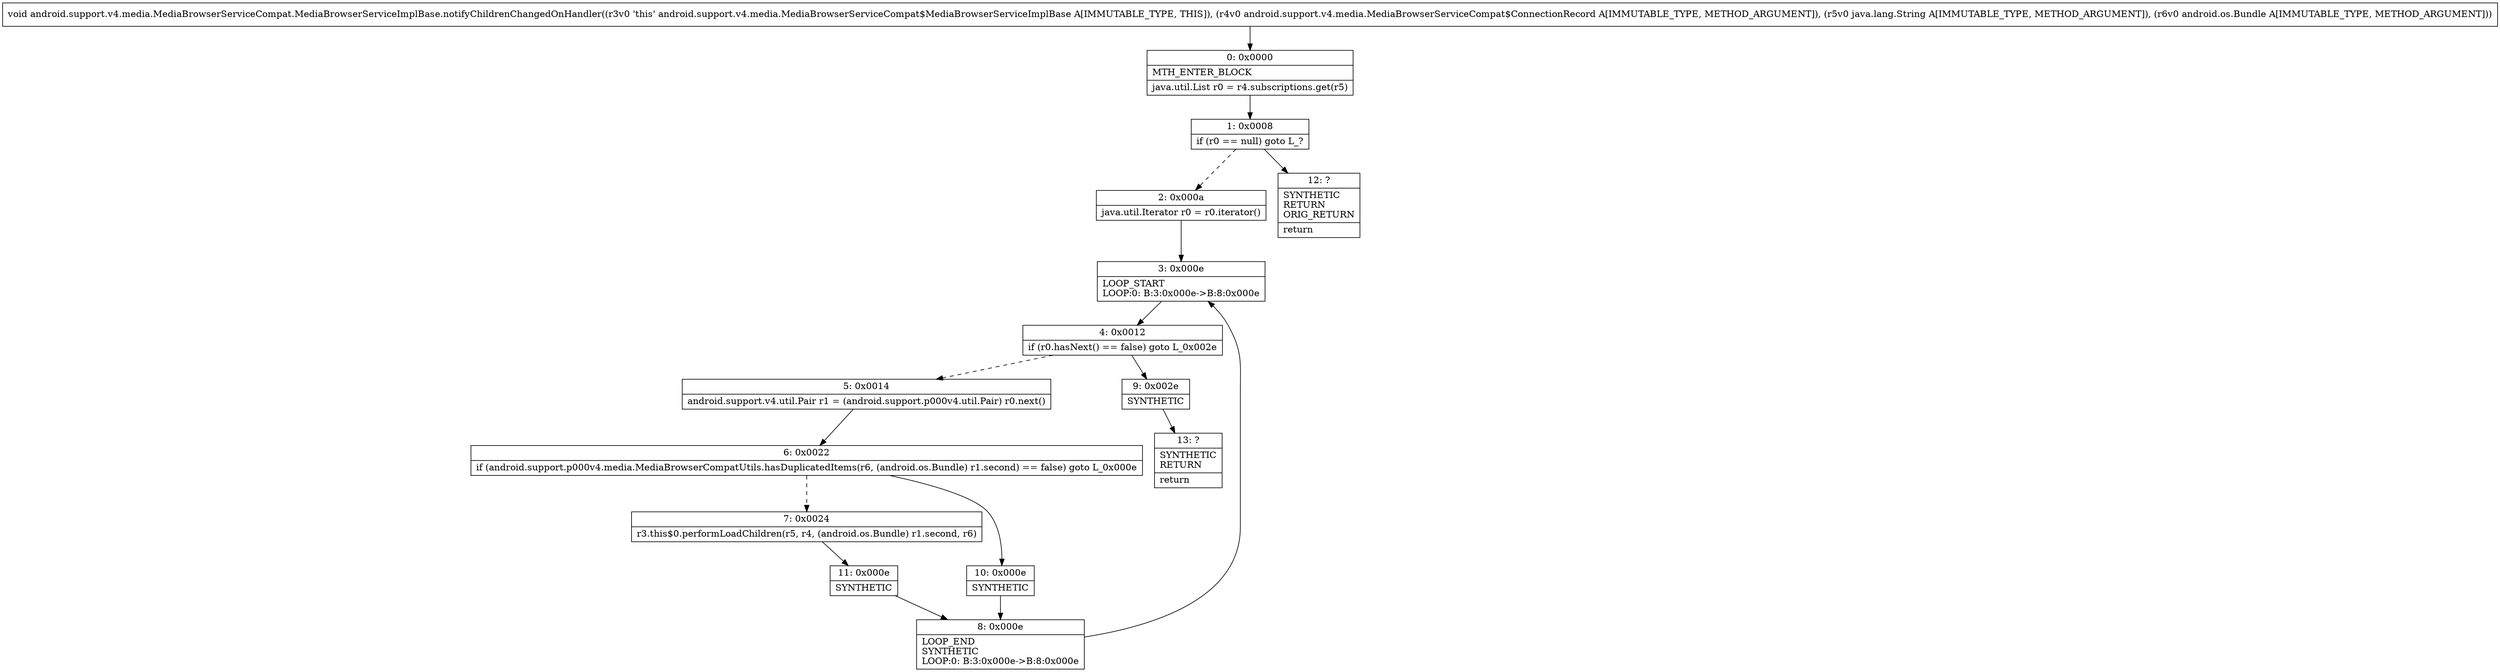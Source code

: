digraph "CFG forandroid.support.v4.media.MediaBrowserServiceCompat.MediaBrowserServiceImplBase.notifyChildrenChangedOnHandler(Landroid\/support\/v4\/media\/MediaBrowserServiceCompat$ConnectionRecord;Ljava\/lang\/String;Landroid\/os\/Bundle;)V" {
Node_0 [shape=record,label="{0\:\ 0x0000|MTH_ENTER_BLOCK\l|java.util.List r0 = r4.subscriptions.get(r5)\l}"];
Node_1 [shape=record,label="{1\:\ 0x0008|if (r0 == null) goto L_?\l}"];
Node_2 [shape=record,label="{2\:\ 0x000a|java.util.Iterator r0 = r0.iterator()\l}"];
Node_3 [shape=record,label="{3\:\ 0x000e|LOOP_START\lLOOP:0: B:3:0x000e\-\>B:8:0x000e\l}"];
Node_4 [shape=record,label="{4\:\ 0x0012|if (r0.hasNext() == false) goto L_0x002e\l}"];
Node_5 [shape=record,label="{5\:\ 0x0014|android.support.v4.util.Pair r1 = (android.support.p000v4.util.Pair) r0.next()\l}"];
Node_6 [shape=record,label="{6\:\ 0x0022|if (android.support.p000v4.media.MediaBrowserCompatUtils.hasDuplicatedItems(r6, (android.os.Bundle) r1.second) == false) goto L_0x000e\l}"];
Node_7 [shape=record,label="{7\:\ 0x0024|r3.this$0.performLoadChildren(r5, r4, (android.os.Bundle) r1.second, r6)\l}"];
Node_8 [shape=record,label="{8\:\ 0x000e|LOOP_END\lSYNTHETIC\lLOOP:0: B:3:0x000e\-\>B:8:0x000e\l}"];
Node_9 [shape=record,label="{9\:\ 0x002e|SYNTHETIC\l}"];
Node_10 [shape=record,label="{10\:\ 0x000e|SYNTHETIC\l}"];
Node_11 [shape=record,label="{11\:\ 0x000e|SYNTHETIC\l}"];
Node_12 [shape=record,label="{12\:\ ?|SYNTHETIC\lRETURN\lORIG_RETURN\l|return\l}"];
Node_13 [shape=record,label="{13\:\ ?|SYNTHETIC\lRETURN\l|return\l}"];
MethodNode[shape=record,label="{void android.support.v4.media.MediaBrowserServiceCompat.MediaBrowserServiceImplBase.notifyChildrenChangedOnHandler((r3v0 'this' android.support.v4.media.MediaBrowserServiceCompat$MediaBrowserServiceImplBase A[IMMUTABLE_TYPE, THIS]), (r4v0 android.support.v4.media.MediaBrowserServiceCompat$ConnectionRecord A[IMMUTABLE_TYPE, METHOD_ARGUMENT]), (r5v0 java.lang.String A[IMMUTABLE_TYPE, METHOD_ARGUMENT]), (r6v0 android.os.Bundle A[IMMUTABLE_TYPE, METHOD_ARGUMENT])) }"];
MethodNode -> Node_0;
Node_0 -> Node_1;
Node_1 -> Node_2[style=dashed];
Node_1 -> Node_12;
Node_2 -> Node_3;
Node_3 -> Node_4;
Node_4 -> Node_5[style=dashed];
Node_4 -> Node_9;
Node_5 -> Node_6;
Node_6 -> Node_7[style=dashed];
Node_6 -> Node_10;
Node_7 -> Node_11;
Node_8 -> Node_3;
Node_9 -> Node_13;
Node_10 -> Node_8;
Node_11 -> Node_8;
}

